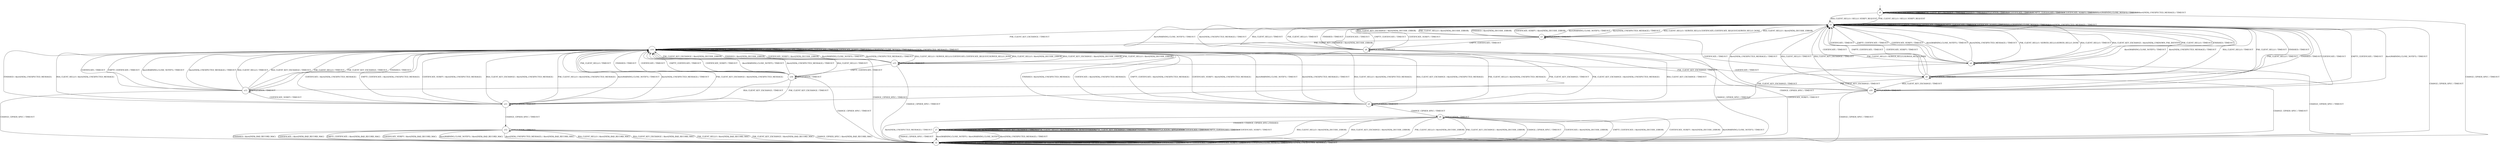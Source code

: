 digraph g {
__start0 [label="" shape="none"];

	s0 [shape="circle" label="s0"];
	s1 [shape="circle" label="s1"];
	s2 [shape="circle" label="s2"];
	s3 [shape="circle" label="s3"];
	s4 [shape="circle" label="s4"];
	s5 [shape="circle" label="s5"];
	s6 [shape="circle" label="s6"];
	s7 [shape="circle" label="s7"];
	s8 [shape="circle" label="s8"];
	s9 [shape="circle" label="s9"];
	s10 [shape="circle" label="s10"];
	s11 [shape="circle" label="s11"];
	s12 [shape="circle" label="s12"];
	s13 [shape="circle" label="s13"];
	s14 [shape="circle" label="s14"];
	s15 [shape="circle" label="s15"];
	s16 [shape="circle" label="s16"];
	s0 -> s1 [label="RSA_CLIENT_HELLO / HELLO_VERIFY_REQUEST"];
	s0 -> s0 [label="RSA_CLIENT_KEY_EXCHANGE / TIMEOUT"];
	s0 -> s1 [label="PSK_CLIENT_HELLO / HELLO_VERIFY_REQUEST"];
	s0 -> s0 [label="PSK_CLIENT_KEY_EXCHANGE / TIMEOUT"];
	s0 -> s2 [label="CHANGE_CIPHER_SPEC / TIMEOUT"];
	s0 -> s0 [label="FINISHED / TIMEOUT"];
	s0 -> s0 [label="APPLICATION / TIMEOUT"];
	s0 -> s0 [label="CERTIFICATE / TIMEOUT"];
	s0 -> s0 [label="EMPTY_CERTIFICATE / TIMEOUT"];
	s0 -> s0 [label="CERTIFICATE_VERIFY / TIMEOUT"];
	s0 -> s0 [label="Alert(WARNING,CLOSE_NOTIFY) / TIMEOUT"];
	s0 -> s0 [label="Alert(FATAL,UNEXPECTED_MESSAGE) / TIMEOUT"];
	s1 -> s3 [label="RSA_CLIENT_HELLO / SERVER_HELLO,CERTIFICATE,CERTIFICATE_REQUEST,SERVER_HELLO_DONE"];
	s1 -> s1 [label="RSA_CLIENT_KEY_EXCHANGE / TIMEOUT"];
	s1 -> s4 [label="PSK_CLIENT_HELLO / SERVER_HELLO,SERVER_HELLO_DONE"];
	s1 -> s14 [label="PSK_CLIENT_KEY_EXCHANGE / TIMEOUT"];
	s1 -> s2 [label="CHANGE_CIPHER_SPEC / TIMEOUT"];
	s1 -> s1 [label="FINISHED / TIMEOUT"];
	s1 -> s1 [label="APPLICATION / TIMEOUT"];
	s1 -> s1 [label="CERTIFICATE / TIMEOUT"];
	s1 -> s1 [label="EMPTY_CERTIFICATE / TIMEOUT"];
	s1 -> s1 [label="CERTIFICATE_VERIFY / TIMEOUT"];
	s1 -> s1 [label="Alert(WARNING,CLOSE_NOTIFY) / TIMEOUT"];
	s1 -> s1 [label="Alert(FATAL,UNEXPECTED_MESSAGE) / TIMEOUT"];
	s2 -> s2 [label="RSA_CLIENT_HELLO / TIMEOUT"];
	s2 -> s2 [label="RSA_CLIENT_KEY_EXCHANGE / TIMEOUT"];
	s2 -> s2 [label="PSK_CLIENT_HELLO / TIMEOUT"];
	s2 -> s2 [label="PSK_CLIENT_KEY_EXCHANGE / TIMEOUT"];
	s2 -> s2 [label="CHANGE_CIPHER_SPEC / TIMEOUT"];
	s2 -> s2 [label="FINISHED / TIMEOUT"];
	s2 -> s2 [label="APPLICATION / TIMEOUT"];
	s2 -> s2 [label="CERTIFICATE / TIMEOUT"];
	s2 -> s2 [label="EMPTY_CERTIFICATE / TIMEOUT"];
	s2 -> s2 [label="CERTIFICATE_VERIFY / TIMEOUT"];
	s2 -> s2 [label="Alert(WARNING,CLOSE_NOTIFY) / TIMEOUT"];
	s2 -> s2 [label="Alert(FATAL,UNEXPECTED_MESSAGE) / TIMEOUT"];
	s3 -> s1 [label="RSA_CLIENT_HELLO / Alert(FATAL,DECODE_ERROR)"];
	s3 -> s1 [label="RSA_CLIENT_KEY_EXCHANGE / Alert(FATAL,DECODE_ERROR)"];
	s3 -> s1 [label="PSK_CLIENT_HELLO / Alert(FATAL,DECODE_ERROR)"];
	s3 -> s14 [label="PSK_CLIENT_KEY_EXCHANGE / Alert(FATAL,DECODE_ERROR)"];
	s3 -> s2 [label="CHANGE_CIPHER_SPEC / TIMEOUT"];
	s3 -> s1 [label="FINISHED / Alert(FATAL,DECODE_ERROR)"];
	s3 -> s3 [label="APPLICATION / TIMEOUT"];
	s3 -> s8 [label="CERTIFICATE / TIMEOUT"];
	s3 -> s9 [label="EMPTY_CERTIFICATE / TIMEOUT"];
	s3 -> s1 [label="CERTIFICATE_VERIFY / Alert(FATAL,DECODE_ERROR)"];
	s3 -> s1 [label="Alert(WARNING,CLOSE_NOTIFY) / TIMEOUT"];
	s3 -> s1 [label="Alert(FATAL,UNEXPECTED_MESSAGE) / TIMEOUT"];
	s4 -> s1 [label="RSA_CLIENT_HELLO / TIMEOUT"];
	s4 -> s1 [label="RSA_CLIENT_KEY_EXCHANGE / Alert(FATAL,UNKNOWN_PSK_IDENTITY)"];
	s4 -> s1 [label="PSK_CLIENT_HELLO / TIMEOUT"];
	s4 -> s5 [label="PSK_CLIENT_KEY_EXCHANGE / TIMEOUT"];
	s4 -> s2 [label="CHANGE_CIPHER_SPEC / TIMEOUT"];
	s4 -> s1 [label="FINISHED / TIMEOUT"];
	s4 -> s4 [label="APPLICATION / TIMEOUT"];
	s4 -> s1 [label="CERTIFICATE / TIMEOUT"];
	s4 -> s1 [label="EMPTY_CERTIFICATE / TIMEOUT"];
	s4 -> s1 [label="CERTIFICATE_VERIFY / TIMEOUT"];
	s4 -> s1 [label="Alert(WARNING,CLOSE_NOTIFY) / TIMEOUT"];
	s4 -> s1 [label="Alert(FATAL,UNEXPECTED_MESSAGE) / TIMEOUT"];
	s5 -> s14 [label="RSA_CLIENT_HELLO / Alert(FATAL,UNEXPECTED_MESSAGE)"];
	s5 -> s14 [label="RSA_CLIENT_KEY_EXCHANGE / Alert(FATAL,UNEXPECTED_MESSAGE)"];
	s5 -> s14 [label="PSK_CLIENT_HELLO / Alert(FATAL,UNEXPECTED_MESSAGE)"];
	s5 -> s14 [label="PSK_CLIENT_KEY_EXCHANGE / Alert(FATAL,UNEXPECTED_MESSAGE)"];
	s5 -> s6 [label="CHANGE_CIPHER_SPEC / TIMEOUT"];
	s5 -> s14 [label="FINISHED / Alert(FATAL,UNEXPECTED_MESSAGE)"];
	s5 -> s5 [label="APPLICATION / TIMEOUT"];
	s5 -> s14 [label="CERTIFICATE / Alert(FATAL,UNEXPECTED_MESSAGE)"];
	s5 -> s14 [label="EMPTY_CERTIFICATE / Alert(FATAL,UNEXPECTED_MESSAGE)"];
	s5 -> s14 [label="CERTIFICATE_VERIFY / Alert(FATAL,UNEXPECTED_MESSAGE)"];
	s5 -> s14 [label="Alert(WARNING,CLOSE_NOTIFY) / TIMEOUT"];
	s5 -> s14 [label="Alert(FATAL,UNEXPECTED_MESSAGE) / TIMEOUT"];
	s6 -> s2 [label="RSA_CLIENT_HELLO / Alert(FATAL,DECODE_ERROR)"];
	s6 -> s2 [label="RSA_CLIENT_KEY_EXCHANGE / Alert(FATAL,DECODE_ERROR)"];
	s6 -> s2 [label="PSK_CLIENT_HELLO / Alert(FATAL,DECODE_ERROR)"];
	s6 -> s2 [label="PSK_CLIENT_KEY_EXCHANGE / Alert(FATAL,DECODE_ERROR)"];
	s6 -> s2 [label="CHANGE_CIPHER_SPEC / TIMEOUT"];
	s6 -> s7 [label="FINISHED / CHANGE_CIPHER_SPEC,FINISHED"];
	s6 -> s6 [label="APPLICATION / TIMEOUT"];
	s6 -> s2 [label="CERTIFICATE / Alert(FATAL,DECODE_ERROR)"];
	s6 -> s2 [label="EMPTY_CERTIFICATE / Alert(FATAL,DECODE_ERROR)"];
	s6 -> s2 [label="CERTIFICATE_VERIFY / Alert(FATAL,DECODE_ERROR)"];
	s6 -> s2 [label="Alert(WARNING,CLOSE_NOTIFY) / TIMEOUT"];
	s6 -> s2 [label="Alert(FATAL,UNEXPECTED_MESSAGE) / TIMEOUT"];
	s7 -> s7 [label="RSA_CLIENT_HELLO / Alert(WARNING,NO_RENEGOTIATION)"];
	s7 -> s7 [label="RSA_CLIENT_KEY_EXCHANGE / TIMEOUT"];
	s7 -> s7 [label="PSK_CLIENT_HELLO / Alert(WARNING,NO_RENEGOTIATION)"];
	s7 -> s7 [label="PSK_CLIENT_KEY_EXCHANGE / TIMEOUT"];
	s7 -> s2 [label="CHANGE_CIPHER_SPEC / TIMEOUT"];
	s7 -> s7 [label="FINISHED / TIMEOUT"];
	s7 -> s7 [label="APPLICATION / APPLICATION"];
	s7 -> s7 [label="CERTIFICATE / TIMEOUT"];
	s7 -> s7 [label="EMPTY_CERTIFICATE / TIMEOUT"];
	s7 -> s7 [label="CERTIFICATE_VERIFY / TIMEOUT"];
	s7 -> s2 [label="Alert(WARNING,CLOSE_NOTIFY) / Alert(WARNING,CLOSE_NOTIFY)"];
	s7 -> s2 [label="Alert(FATAL,UNEXPECTED_MESSAGE) / TIMEOUT"];
	s8 -> s1 [label="RSA_CLIENT_HELLO / TIMEOUT"];
	s8 -> s10 [label="RSA_CLIENT_KEY_EXCHANGE / TIMEOUT"];
	s8 -> s1 [label="PSK_CLIENT_HELLO / TIMEOUT"];
	s8 -> s13 [label="PSK_CLIENT_KEY_EXCHANGE / TIMEOUT"];
	s8 -> s2 [label="CHANGE_CIPHER_SPEC / TIMEOUT"];
	s8 -> s1 [label="FINISHED / TIMEOUT"];
	s8 -> s8 [label="APPLICATION / TIMEOUT"];
	s8 -> s1 [label="CERTIFICATE / TIMEOUT"];
	s8 -> s1 [label="EMPTY_CERTIFICATE / TIMEOUT"];
	s8 -> s1 [label="CERTIFICATE_VERIFY / TIMEOUT"];
	s8 -> s1 [label="Alert(WARNING,CLOSE_NOTIFY) / TIMEOUT"];
	s8 -> s1 [label="Alert(FATAL,UNEXPECTED_MESSAGE) / TIMEOUT"];
	s9 -> s1 [label="RSA_CLIENT_HELLO / TIMEOUT"];
	s9 -> s5 [label="RSA_CLIENT_KEY_EXCHANGE / TIMEOUT"];
	s9 -> s1 [label="PSK_CLIENT_HELLO / TIMEOUT"];
	s9 -> s11 [label="PSK_CLIENT_KEY_EXCHANGE / TIMEOUT"];
	s9 -> s2 [label="CHANGE_CIPHER_SPEC / TIMEOUT"];
	s9 -> s1 [label="FINISHED / TIMEOUT"];
	s9 -> s9 [label="APPLICATION / TIMEOUT"];
	s9 -> s1 [label="CERTIFICATE / TIMEOUT"];
	s9 -> s1 [label="EMPTY_CERTIFICATE / TIMEOUT"];
	s9 -> s1 [label="CERTIFICATE_VERIFY / TIMEOUT"];
	s9 -> s1 [label="Alert(WARNING,CLOSE_NOTIFY) / TIMEOUT"];
	s9 -> s1 [label="Alert(FATAL,UNEXPECTED_MESSAGE) / TIMEOUT"];
	s10 -> s1 [label="RSA_CLIENT_HELLO / TIMEOUT"];
	s10 -> s1 [label="RSA_CLIENT_KEY_EXCHANGE / TIMEOUT"];
	s10 -> s1 [label="PSK_CLIENT_HELLO / TIMEOUT"];
	s10 -> s14 [label="PSK_CLIENT_KEY_EXCHANGE / TIMEOUT"];
	s10 -> s2 [label="CHANGE_CIPHER_SPEC / TIMEOUT"];
	s10 -> s1 [label="FINISHED / TIMEOUT"];
	s10 -> s10 [label="APPLICATION / TIMEOUT"];
	s10 -> s1 [label="CERTIFICATE / TIMEOUT"];
	s10 -> s1 [label="EMPTY_CERTIFICATE / TIMEOUT"];
	s10 -> s5 [label="CERTIFICATE_VERIFY / TIMEOUT"];
	s10 -> s1 [label="Alert(WARNING,CLOSE_NOTIFY) / TIMEOUT"];
	s10 -> s1 [label="Alert(FATAL,UNEXPECTED_MESSAGE) / TIMEOUT"];
	s11 -> s14 [label="RSA_CLIENT_HELLO / Alert(FATAL,UNEXPECTED_MESSAGE)"];
	s11 -> s14 [label="RSA_CLIENT_KEY_EXCHANGE / Alert(FATAL,UNEXPECTED_MESSAGE)"];
	s11 -> s14 [label="PSK_CLIENT_HELLO / Alert(FATAL,UNEXPECTED_MESSAGE)"];
	s11 -> s14 [label="PSK_CLIENT_KEY_EXCHANGE / Alert(FATAL,UNEXPECTED_MESSAGE)"];
	s11 -> s12 [label="CHANGE_CIPHER_SPEC / TIMEOUT"];
	s11 -> s14 [label="FINISHED / Alert(FATAL,UNEXPECTED_MESSAGE)"];
	s11 -> s11 [label="APPLICATION / TIMEOUT"];
	s11 -> s14 [label="CERTIFICATE / Alert(FATAL,UNEXPECTED_MESSAGE)"];
	s11 -> s14 [label="EMPTY_CERTIFICATE / Alert(FATAL,UNEXPECTED_MESSAGE)"];
	s11 -> s14 [label="CERTIFICATE_VERIFY / Alert(FATAL,UNEXPECTED_MESSAGE)"];
	s11 -> s14 [label="Alert(WARNING,CLOSE_NOTIFY) / TIMEOUT"];
	s11 -> s14 [label="Alert(FATAL,UNEXPECTED_MESSAGE) / TIMEOUT"];
	s12 -> s2 [label="RSA_CLIENT_HELLO / Alert(FATAL,BAD_RECORD_MAC)"];
	s12 -> s2 [label="RSA_CLIENT_KEY_EXCHANGE / Alert(FATAL,BAD_RECORD_MAC)"];
	s12 -> s2 [label="PSK_CLIENT_HELLO / Alert(FATAL,BAD_RECORD_MAC)"];
	s12 -> s2 [label="PSK_CLIENT_KEY_EXCHANGE / Alert(FATAL,BAD_RECORD_MAC)"];
	s12 -> s2 [label="CHANGE_CIPHER_SPEC / Alert(FATAL,BAD_RECORD_MAC)"];
	s12 -> s2 [label="FINISHED / Alert(FATAL,BAD_RECORD_MAC)"];
	s12 -> s12 [label="APPLICATION / TIMEOUT"];
	s12 -> s2 [label="CERTIFICATE / Alert(FATAL,BAD_RECORD_MAC)"];
	s12 -> s2 [label="EMPTY_CERTIFICATE / Alert(FATAL,BAD_RECORD_MAC)"];
	s12 -> s2 [label="CERTIFICATE_VERIFY / Alert(FATAL,BAD_RECORD_MAC)"];
	s12 -> s2 [label="Alert(WARNING,CLOSE_NOTIFY) / Alert(FATAL,BAD_RECORD_MAC)"];
	s12 -> s2 [label="Alert(FATAL,UNEXPECTED_MESSAGE) / Alert(FATAL,BAD_RECORD_MAC)"];
	s13 -> s14 [label="RSA_CLIENT_HELLO / TIMEOUT"];
	s13 -> s14 [label="RSA_CLIENT_KEY_EXCHANGE / TIMEOUT"];
	s13 -> s14 [label="PSK_CLIENT_HELLO / TIMEOUT"];
	s13 -> s14 [label="PSK_CLIENT_KEY_EXCHANGE / TIMEOUT"];
	s13 -> s2 [label="CHANGE_CIPHER_SPEC / TIMEOUT"];
	s13 -> s14 [label="FINISHED / TIMEOUT"];
	s13 -> s13 [label="APPLICATION / TIMEOUT"];
	s13 -> s14 [label="CERTIFICATE / TIMEOUT"];
	s13 -> s14 [label="EMPTY_CERTIFICATE / TIMEOUT"];
	s13 -> s11 [label="CERTIFICATE_VERIFY / TIMEOUT"];
	s13 -> s14 [label="Alert(WARNING,CLOSE_NOTIFY) / TIMEOUT"];
	s13 -> s14 [label="Alert(FATAL,UNEXPECTED_MESSAGE) / TIMEOUT"];
	s14 -> s15 [label="RSA_CLIENT_HELLO / SERVER_HELLO,CERTIFICATE,CERTIFICATE_REQUEST,SERVER_HELLO_DONE"];
	s14 -> s14 [label="RSA_CLIENT_KEY_EXCHANGE / TIMEOUT"];
	s14 -> s4 [label="PSK_CLIENT_HELLO / SERVER_HELLO,SERVER_HELLO_DONE"];
	s14 -> s14 [label="PSK_CLIENT_KEY_EXCHANGE / TIMEOUT"];
	s14 -> s2 [label="CHANGE_CIPHER_SPEC / TIMEOUT"];
	s14 -> s14 [label="FINISHED / TIMEOUT"];
	s14 -> s14 [label="APPLICATION / TIMEOUT"];
	s14 -> s14 [label="CERTIFICATE / TIMEOUT"];
	s14 -> s14 [label="EMPTY_CERTIFICATE / TIMEOUT"];
	s14 -> s14 [label="CERTIFICATE_VERIFY / TIMEOUT"];
	s14 -> s14 [label="Alert(WARNING,CLOSE_NOTIFY) / TIMEOUT"];
	s14 -> s14 [label="Alert(FATAL,UNEXPECTED_MESSAGE) / TIMEOUT"];
	s15 -> s14 [label="RSA_CLIENT_HELLO / Alert(FATAL,DECODE_ERROR)"];
	s15 -> s14 [label="RSA_CLIENT_KEY_EXCHANGE / Alert(FATAL,DECODE_ERROR)"];
	s15 -> s14 [label="PSK_CLIENT_HELLO / Alert(FATAL,DECODE_ERROR)"];
	s15 -> s14 [label="PSK_CLIENT_KEY_EXCHANGE / Alert(FATAL,DECODE_ERROR)"];
	s15 -> s2 [label="CHANGE_CIPHER_SPEC / TIMEOUT"];
	s15 -> s14 [label="FINISHED / Alert(FATAL,DECODE_ERROR)"];
	s15 -> s15 [label="APPLICATION / TIMEOUT"];
	s15 -> s8 [label="CERTIFICATE / TIMEOUT"];
	s15 -> s16 [label="EMPTY_CERTIFICATE / TIMEOUT"];
	s15 -> s14 [label="CERTIFICATE_VERIFY / Alert(FATAL,DECODE_ERROR)"];
	s15 -> s14 [label="Alert(WARNING,CLOSE_NOTIFY) / TIMEOUT"];
	s15 -> s14 [label="Alert(FATAL,UNEXPECTED_MESSAGE) / TIMEOUT"];
	s16 -> s14 [label="RSA_CLIENT_HELLO / TIMEOUT"];
	s16 -> s11 [label="RSA_CLIENT_KEY_EXCHANGE / TIMEOUT"];
	s16 -> s14 [label="PSK_CLIENT_HELLO / TIMEOUT"];
	s16 -> s11 [label="PSK_CLIENT_KEY_EXCHANGE / TIMEOUT"];
	s16 -> s2 [label="CHANGE_CIPHER_SPEC / TIMEOUT"];
	s16 -> s14 [label="FINISHED / TIMEOUT"];
	s16 -> s16 [label="APPLICATION / TIMEOUT"];
	s16 -> s14 [label="CERTIFICATE / TIMEOUT"];
	s16 -> s14 [label="EMPTY_CERTIFICATE / TIMEOUT"];
	s16 -> s14 [label="CERTIFICATE_VERIFY / TIMEOUT"];
	s16 -> s14 [label="Alert(WARNING,CLOSE_NOTIFY) / TIMEOUT"];
	s16 -> s14 [label="Alert(FATAL,UNEXPECTED_MESSAGE) / TIMEOUT"];

__start0 -> s0;
}
